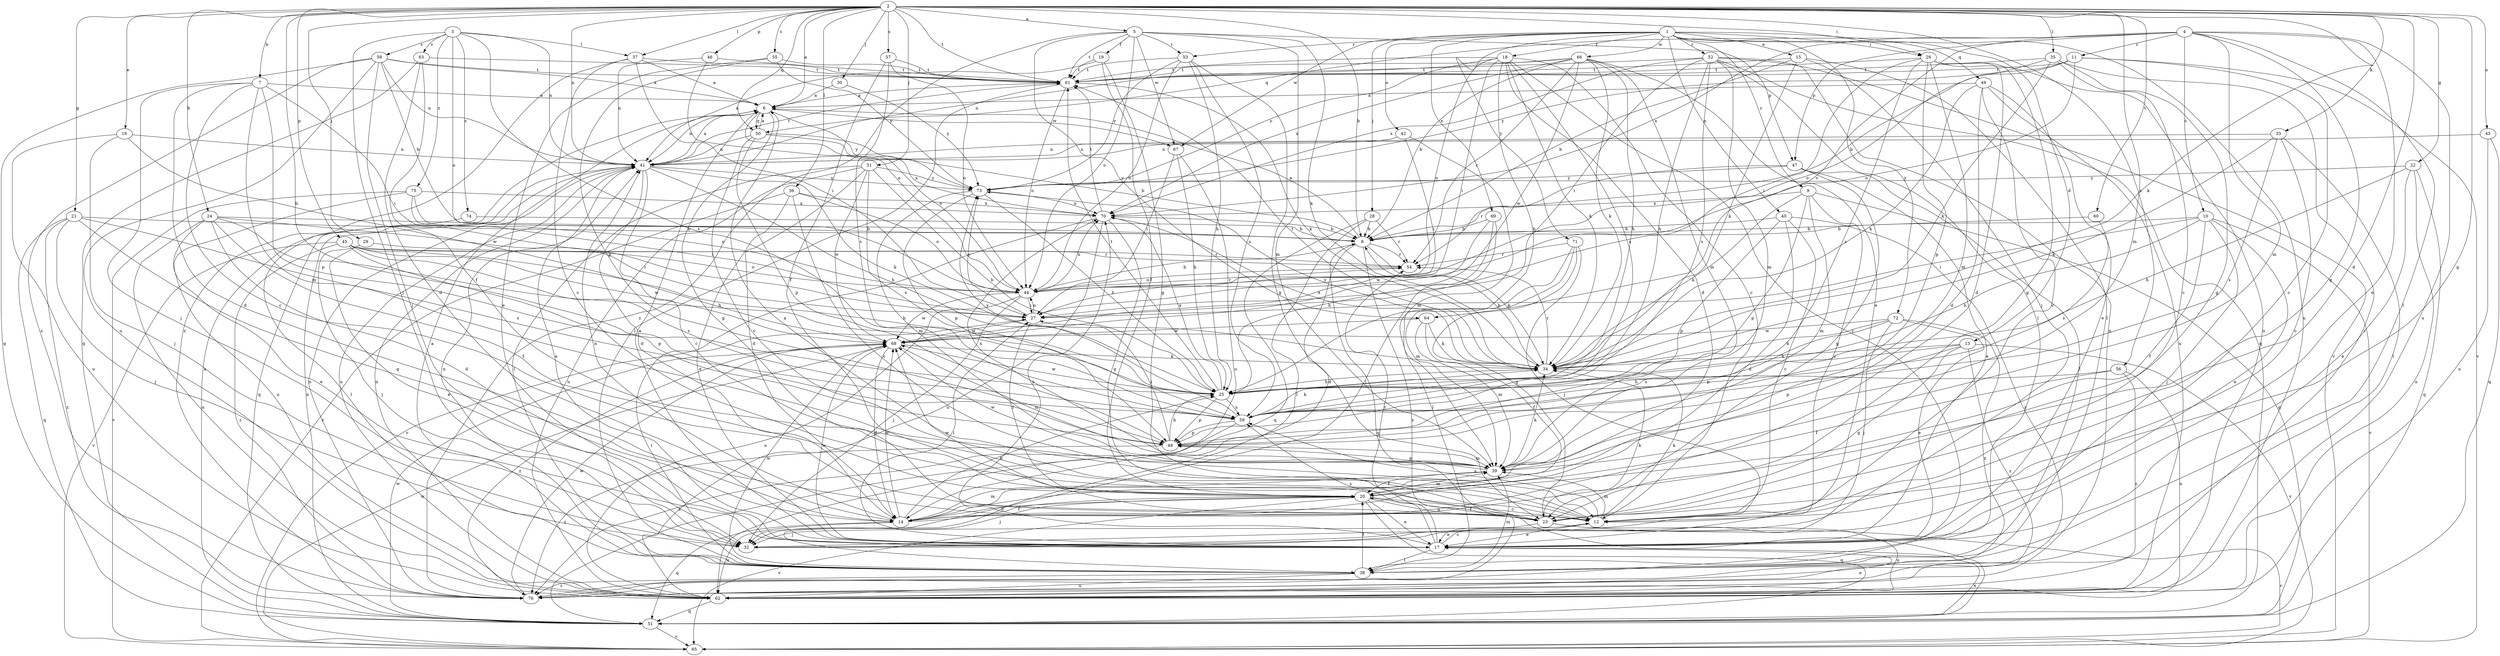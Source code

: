strict digraph  {
	2 -> 5 [label=a];
	2 -> 6 [label=a];
	7 -> 6 [label=a];
	8 -> 6 [label=a];
	12 -> 6 [label=a];
	17 -> 6 [label=a];
	30 -> 6 [label=a];
	37 -> 6 [label=a];
	38 -> 6 [label=a];
	41 -> 6 [label=a];
	49 -> 6 [label=a];
	50 -> 6 [label=a];
	51 -> 6 [label=a];
	58 -> 6 [label=a];
	61 -> 6 [label=a];
	2 -> 7 [label=b];
	2 -> 8 [label=b];
	10 -> 8 [label=b];
	11 -> 8 [label=b];
	15 -> 8 [label=b];
	21 -> 8 [label=b];
	24 -> 8 [label=b];
	28 -> 8 [label=b];
	34 -> 8 [label=b];
	40 -> 8 [label=b];
	44 -> 8 [label=b];
	50 -> 8 [label=b];
	58 -> 8 [label=b];
	60 -> 8 [label=b];
	66 -> 8 [label=b];
	69 -> 8 [label=b];
	70 -> 8 [label=b];
	74 -> 8 [label=b];
	1 -> 9 [label=c];
	4 -> 10 [label=c];
	4 -> 11 [label=c];
	7 -> 12 [label=c];
	9 -> 12 [label=c];
	11 -> 12 [label=c];
	17 -> 12 [label=c];
	18 -> 12 [label=c];
	20 -> 12 [label=c];
	33 -> 12 [label=c];
	35 -> 12 [label=c];
	36 -> 12 [label=c];
	37 -> 12 [label=c];
	40 -> 12 [label=c];
	41 -> 12 [label=c];
	49 -> 12 [label=c];
	50 -> 12 [label=c];
	1 -> 13 [label=d];
	2 -> 14 [label=d];
	7 -> 14 [label=d];
	8 -> 14 [label=d];
	18 -> 14 [label=d];
	20 -> 14 [label=d];
	24 -> 14 [label=d];
	26 -> 14 [label=d];
	31 -> 14 [label=d];
	40 -> 14 [label=d];
	41 -> 14 [label=d];
	49 -> 14 [label=d];
	63 -> 14 [label=d];
	68 -> 14 [label=d];
	1 -> 15 [label=e];
	2 -> 16 [label=e];
	4 -> 17 [label=e];
	10 -> 17 [label=e];
	12 -> 17 [label=e];
	20 -> 17 [label=e];
	22 -> 17 [label=e];
	23 -> 17 [label=e];
	24 -> 17 [label=e];
	29 -> 17 [label=e];
	36 -> 17 [label=e];
	41 -> 17 [label=e];
	47 -> 17 [label=e];
	49 -> 17 [label=e];
	51 -> 17 [label=e];
	55 -> 17 [label=e];
	62 -> 17 [label=e];
	66 -> 17 [label=e];
	72 -> 17 [label=e];
	1 -> 18 [label=f];
	5 -> 19 [label=f];
	10 -> 20 [label=f];
	14 -> 20 [label=f];
	19 -> 20 [label=f];
	23 -> 20 [label=f];
	24 -> 20 [label=f];
	27 -> 20 [label=f];
	38 -> 20 [label=f];
	39 -> 20 [label=f];
	56 -> 20 [label=f];
	57 -> 20 [label=f];
	63 -> 20 [label=f];
	64 -> 20 [label=f];
	2 -> 21 [label=g];
	2 -> 22 [label=g];
	2 -> 23 [label=g];
	4 -> 23 [label=g];
	6 -> 23 [label=g];
	13 -> 23 [label=g];
	19 -> 23 [label=g];
	20 -> 23 [label=g];
	21 -> 23 [label=g];
	26 -> 23 [label=g];
	35 -> 23 [label=g];
	47 -> 23 [label=g];
	53 -> 23 [label=g];
	70 -> 23 [label=g];
	71 -> 23 [label=g];
	2 -> 24 [label=h];
	2 -> 25 [label=h];
	10 -> 25 [label=h];
	14 -> 25 [label=h];
	18 -> 25 [label=h];
	22 -> 25 [label=h];
	24 -> 25 [label=h];
	31 -> 25 [label=h];
	34 -> 25 [label=h];
	41 -> 25 [label=h];
	45 -> 25 [label=h];
	48 -> 25 [label=h];
	52 -> 25 [label=h];
	53 -> 25 [label=h];
	56 -> 25 [label=h];
	66 -> 25 [label=h];
	67 -> 25 [label=h];
	69 -> 25 [label=h];
	73 -> 25 [label=h];
	1 -> 26 [label=i];
	2 -> 26 [label=i];
	7 -> 27 [label=i];
	10 -> 27 [label=i];
	17 -> 27 [label=i];
	18 -> 27 [label=i];
	24 -> 27 [label=i];
	26 -> 27 [label=i];
	37 -> 27 [label=i];
	38 -> 27 [label=i];
	42 -> 27 [label=i];
	44 -> 27 [label=i];
	48 -> 27 [label=i];
	52 -> 27 [label=i];
	67 -> 27 [label=i];
	75 -> 27 [label=i];
	1 -> 28 [label=j];
	2 -> 29 [label=j];
	2 -> 30 [label=j];
	2 -> 31 [label=j];
	3 -> 32 [label=j];
	7 -> 32 [label=j];
	10 -> 32 [label=j];
	12 -> 32 [label=j];
	15 -> 32 [label=j];
	16 -> 32 [label=j];
	20 -> 32 [label=j];
	21 -> 32 [label=j];
	29 -> 32 [label=j];
	44 -> 32 [label=j];
	58 -> 32 [label=j];
	69 -> 32 [label=j];
	71 -> 32 [label=j];
	72 -> 32 [label=j];
	2 -> 33 [label=k];
	2 -> 34 [label=k];
	5 -> 34 [label=k];
	8 -> 34 [label=k];
	9 -> 34 [label=k];
	12 -> 34 [label=k];
	13 -> 34 [label=k];
	15 -> 34 [label=k];
	18 -> 34 [label=k];
	23 -> 34 [label=k];
	33 -> 34 [label=k];
	35 -> 34 [label=k];
	39 -> 34 [label=k];
	41 -> 34 [label=k];
	49 -> 34 [label=k];
	59 -> 34 [label=k];
	61 -> 34 [label=k];
	64 -> 34 [label=k];
	66 -> 34 [label=k];
	68 -> 34 [label=k];
	72 -> 34 [label=k];
	2 -> 35 [label=l];
	2 -> 36 [label=l];
	2 -> 37 [label=l];
	3 -> 37 [label=l];
	4 -> 38 [label=l];
	15 -> 38 [label=l];
	17 -> 38 [label=l];
	28 -> 38 [label=l];
	31 -> 38 [label=l];
	33 -> 38 [label=l];
	47 -> 38 [label=l];
	52 -> 38 [label=l];
	61 -> 38 [label=l];
	71 -> 38 [label=l];
	74 -> 38 [label=l];
	2 -> 39 [label=m];
	4 -> 39 [label=m];
	5 -> 39 [label=m];
	7 -> 39 [label=m];
	9 -> 39 [label=m];
	12 -> 39 [label=m];
	14 -> 39 [label=m];
	20 -> 39 [label=m];
	26 -> 39 [label=m];
	38 -> 39 [label=m];
	42 -> 39 [label=m];
	48 -> 39 [label=m];
	52 -> 39 [label=m];
	64 -> 39 [label=m];
	66 -> 39 [label=m];
	68 -> 39 [label=m];
	71 -> 39 [label=m];
	73 -> 39 [label=m];
	1 -> 40 [label=n];
	2 -> 41 [label=n];
	3 -> 41 [label=n];
	6 -> 41 [label=n];
	14 -> 41 [label=n];
	16 -> 41 [label=n];
	19 -> 41 [label=n];
	33 -> 41 [label=n];
	38 -> 41 [label=n];
	42 -> 41 [label=n];
	43 -> 41 [label=n];
	46 -> 41 [label=n];
	50 -> 41 [label=n];
	51 -> 41 [label=n];
	58 -> 41 [label=n];
	62 -> 41 [label=n];
	66 -> 41 [label=n];
	76 -> 41 [label=n];
	1 -> 42 [label=o];
	2 -> 43 [label=o];
	3 -> 44 [label=o];
	5 -> 44 [label=o];
	6 -> 44 [label=o];
	11 -> 44 [label=o];
	18 -> 44 [label=o];
	27 -> 44 [label=o];
	35 -> 44 [label=o];
	36 -> 44 [label=o];
	45 -> 44 [label=o];
	46 -> 44 [label=o];
	53 -> 44 [label=o];
	54 -> 44 [label=o];
	57 -> 44 [label=o];
	61 -> 44 [label=o];
	75 -> 44 [label=o];
	2 -> 45 [label=p];
	2 -> 46 [label=p];
	4 -> 47 [label=p];
	5 -> 47 [label=p];
	7 -> 48 [label=p];
	9 -> 48 [label=p];
	13 -> 48 [label=p];
	25 -> 48 [label=p];
	26 -> 48 [label=p];
	39 -> 48 [label=p];
	40 -> 48 [label=p];
	45 -> 48 [label=p];
	50 -> 48 [label=p];
	55 -> 48 [label=p];
	59 -> 48 [label=p];
	72 -> 48 [label=p];
	73 -> 48 [label=p];
	1 -> 49 [label=q];
	2 -> 50 [label=q];
	4 -> 50 [label=q];
	6 -> 50 [label=q];
	8 -> 51 [label=q];
	9 -> 51 [label=q];
	14 -> 51 [label=q];
	20 -> 51 [label=q];
	21 -> 51 [label=q];
	22 -> 51 [label=q];
	28 -> 51 [label=q];
	41 -> 51 [label=q];
	43 -> 51 [label=q];
	52 -> 51 [label=q];
	58 -> 51 [label=q];
	62 -> 51 [label=q];
	63 -> 51 [label=q];
	1 -> 52 [label=r];
	1 -> 53 [label=r];
	5 -> 53 [label=r];
	8 -> 54 [label=r];
	17 -> 54 [label=r];
	28 -> 54 [label=r];
	29 -> 54 [label=r];
	34 -> 54 [label=r];
	44 -> 54 [label=r];
	45 -> 54 [label=r];
	47 -> 54 [label=r];
	66 -> 54 [label=r];
	71 -> 54 [label=r];
	2 -> 55 [label=s];
	2 -> 56 [label=s];
	2 -> 57 [label=s];
	3 -> 58 [label=s];
	3 -> 59 [label=s];
	12 -> 59 [label=s];
	13 -> 59 [label=s];
	17 -> 59 [label=s];
	18 -> 59 [label=s];
	21 -> 59 [label=s];
	25 -> 59 [label=s];
	26 -> 59 [label=s];
	31 -> 59 [label=s];
	33 -> 59 [label=s];
	45 -> 59 [label=s];
	52 -> 59 [label=s];
	53 -> 59 [label=s];
	57 -> 59 [label=s];
	60 -> 59 [label=s];
	2 -> 60 [label=t];
	2 -> 61 [label=t];
	5 -> 61 [label=t];
	11 -> 61 [label=t];
	15 -> 61 [label=t];
	18 -> 61 [label=t];
	19 -> 61 [label=t];
	25 -> 61 [label=t];
	26 -> 61 [label=t];
	34 -> 61 [label=t];
	35 -> 61 [label=t];
	37 -> 61 [label=t];
	41 -> 61 [label=t];
	46 -> 61 [label=t];
	52 -> 61 [label=t];
	53 -> 61 [label=t];
	55 -> 61 [label=t];
	57 -> 61 [label=t];
	58 -> 61 [label=t];
	63 -> 61 [label=t];
	66 -> 61 [label=t];
	70 -> 61 [label=t];
	1 -> 62 [label=u];
	4 -> 62 [label=u];
	14 -> 62 [label=u];
	16 -> 62 [label=u];
	22 -> 62 [label=u];
	23 -> 62 [label=u];
	24 -> 62 [label=u];
	26 -> 62 [label=u];
	31 -> 62 [label=u];
	38 -> 62 [label=u];
	41 -> 62 [label=u];
	43 -> 62 [label=u];
	44 -> 62 [label=u];
	49 -> 62 [label=u];
	52 -> 62 [label=u];
	56 -> 62 [label=u];
	58 -> 62 [label=u];
	67 -> 62 [label=u];
	70 -> 62 [label=u];
	75 -> 62 [label=u];
	3 -> 63 [label=v];
	4 -> 64 [label=v];
	5 -> 64 [label=v];
	10 -> 65 [label=v];
	11 -> 65 [label=v];
	13 -> 65 [label=v];
	20 -> 65 [label=v];
	23 -> 65 [label=v];
	36 -> 65 [label=v];
	45 -> 65 [label=v];
	51 -> 65 [label=v];
	52 -> 65 [label=v];
	70 -> 65 [label=v];
	75 -> 65 [label=v];
	1 -> 66 [label=w];
	1 -> 67 [label=w];
	5 -> 67 [label=w];
	6 -> 67 [label=w];
	14 -> 68 [label=w];
	16 -> 68 [label=w];
	17 -> 68 [label=w];
	23 -> 68 [label=w];
	25 -> 68 [label=w];
	27 -> 68 [label=w];
	31 -> 68 [label=w];
	38 -> 68 [label=w];
	39 -> 68 [label=w];
	44 -> 68 [label=w];
	45 -> 68 [label=w];
	51 -> 68 [label=w];
	64 -> 68 [label=w];
	65 -> 68 [label=w];
	66 -> 68 [label=w];
	69 -> 68 [label=w];
	72 -> 68 [label=w];
	76 -> 68 [label=w];
	1 -> 69 [label=x];
	4 -> 70 [label=x];
	9 -> 70 [label=x];
	17 -> 70 [label=x];
	25 -> 70 [label=x];
	34 -> 70 [label=x];
	36 -> 70 [label=x];
	39 -> 70 [label=x];
	44 -> 70 [label=x];
	50 -> 70 [label=x];
	52 -> 70 [label=x];
	66 -> 70 [label=x];
	73 -> 70 [label=x];
	75 -> 70 [label=x];
	1 -> 71 [label=y];
	1 -> 72 [label=y];
	6 -> 73 [label=y];
	11 -> 73 [label=y];
	18 -> 73 [label=y];
	22 -> 73 [label=y];
	27 -> 73 [label=y];
	30 -> 73 [label=y];
	31 -> 73 [label=y];
	34 -> 73 [label=y];
	41 -> 73 [label=y];
	47 -> 73 [label=y];
	53 -> 73 [label=y];
	55 -> 73 [label=y];
	59 -> 73 [label=y];
	3 -> 74 [label=z];
	3 -> 75 [label=z];
	5 -> 76 [label=z];
	8 -> 76 [label=z];
	13 -> 76 [label=z];
	18 -> 76 [label=z];
	21 -> 76 [label=z];
	35 -> 76 [label=z];
	37 -> 76 [label=z];
	38 -> 76 [label=z];
	40 -> 76 [label=z];
	45 -> 76 [label=z];
	48 -> 76 [label=z];
	56 -> 76 [label=z];
	58 -> 76 [label=z];
	59 -> 76 [label=z];
	68 -> 76 [label=z];
	72 -> 76 [label=z];
}

